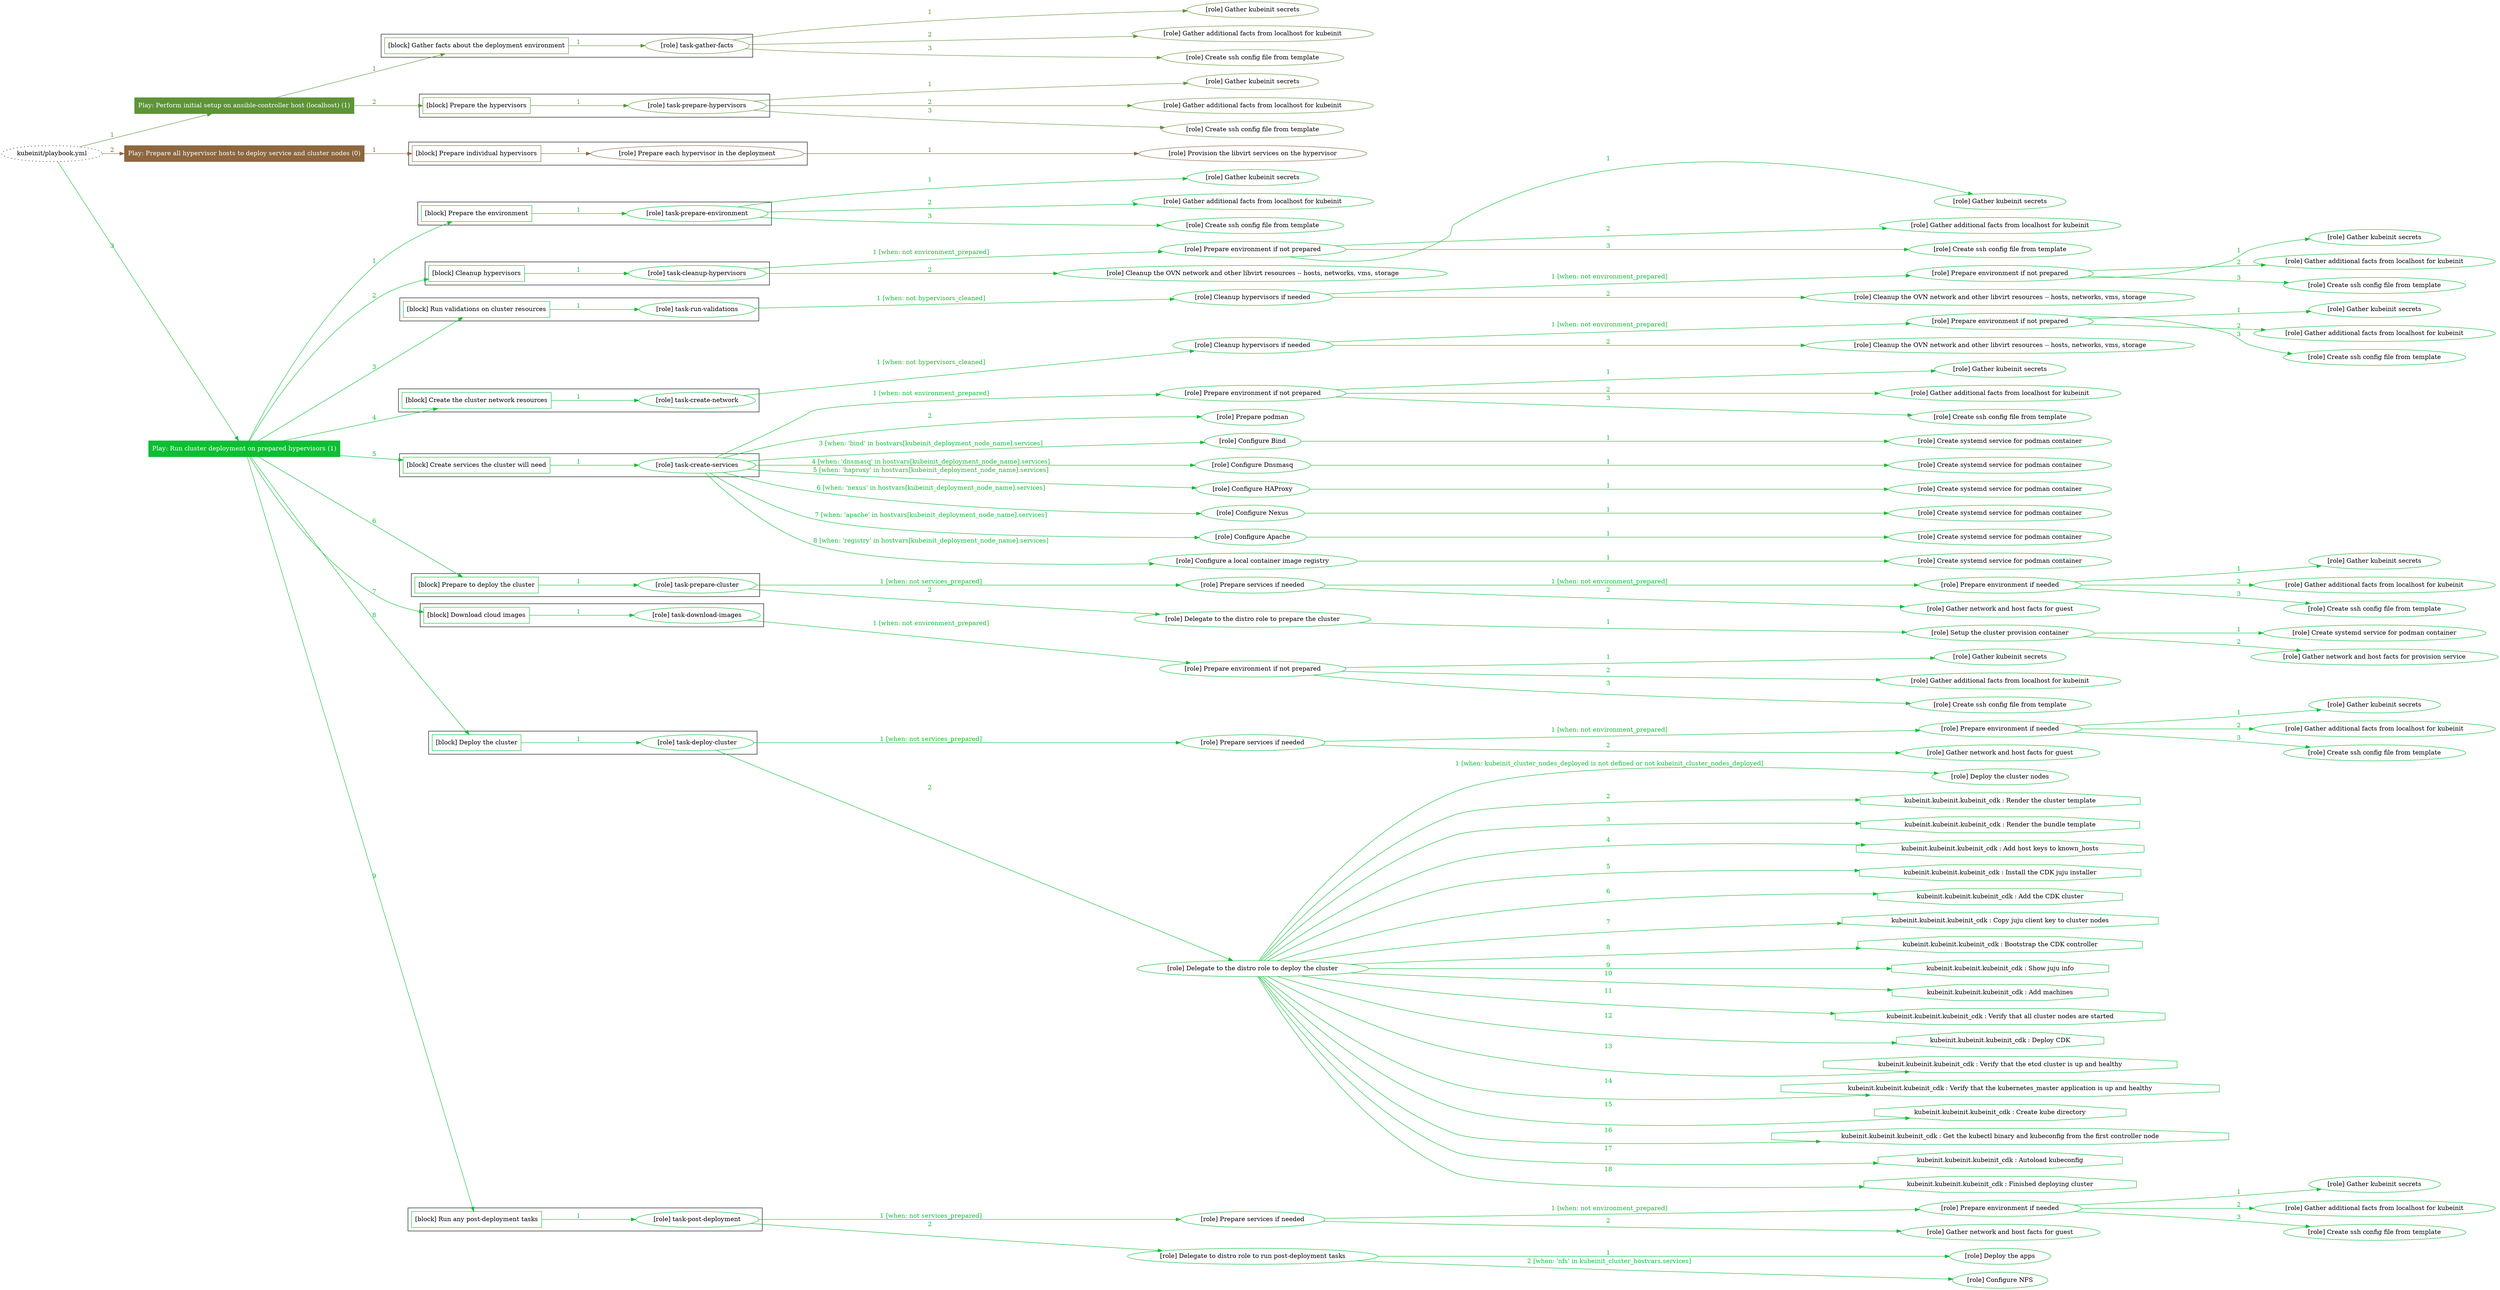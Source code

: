 digraph {
	graph [concentrate=true ordering=in rankdir=LR ratio=fill]
	edge [esep=5 sep=10]
	"kubeinit/playbook.yml" [URL="/home/runner/work/kubeinit/kubeinit/kubeinit/playbook.yml" id=playbook_a733aa96 style=dotted]
	play_2bc81e6b [label="Play: Perform initial setup on ansible-controller host (localhost) (1)" URL="/home/runner/work/kubeinit/kubeinit/kubeinit/playbook.yml" color="#5d9438" fontcolor="#ffffff" id=play_2bc81e6b shape=box style=filled tooltip=localhost]
	"kubeinit/playbook.yml" -> play_2bc81e6b [label="1 " color="#5d9438" fontcolor="#5d9438" id=edge_136cde1c labeltooltip="1 " tooltip="1 "]
	subgraph "Gather kubeinit secrets" {
		role_7dadc27c [label="[role] Gather kubeinit secrets" URL="/home/runner/.ansible/collections/ansible_collections/kubeinit/kubeinit/roles/kubeinit_prepare/tasks/gather_kubeinit_facts.yml" color="#5d9438" id=role_7dadc27c tooltip="Gather kubeinit secrets"]
	}
	subgraph "Gather additional facts from localhost for kubeinit" {
		role_8dff23b7 [label="[role] Gather additional facts from localhost for kubeinit" URL="/home/runner/.ansible/collections/ansible_collections/kubeinit/kubeinit/roles/kubeinit_prepare/tasks/gather_kubeinit_facts.yml" color="#5d9438" id=role_8dff23b7 tooltip="Gather additional facts from localhost for kubeinit"]
	}
	subgraph "Create ssh config file from template" {
		role_6013c8ea [label="[role] Create ssh config file from template" URL="/home/runner/.ansible/collections/ansible_collections/kubeinit/kubeinit/roles/kubeinit_prepare/tasks/gather_kubeinit_facts.yml" color="#5d9438" id=role_6013c8ea tooltip="Create ssh config file from template"]
	}
	subgraph "task-gather-facts" {
		role_7066950e [label="[role] task-gather-facts" URL="/home/runner/work/kubeinit/kubeinit/kubeinit/playbook.yml" color="#5d9438" id=role_7066950e tooltip="task-gather-facts"]
		role_7066950e -> role_7dadc27c [label="1 " color="#5d9438" fontcolor="#5d9438" id=edge_06c15665 labeltooltip="1 " tooltip="1 "]
		role_7066950e -> role_8dff23b7 [label="2 " color="#5d9438" fontcolor="#5d9438" id=edge_d9758519 labeltooltip="2 " tooltip="2 "]
		role_7066950e -> role_6013c8ea [label="3 " color="#5d9438" fontcolor="#5d9438" id=edge_f032ecd0 labeltooltip="3 " tooltip="3 "]
	}
	subgraph "Gather kubeinit secrets" {
		role_7e0dc2bf [label="[role] Gather kubeinit secrets" URL="/home/runner/.ansible/collections/ansible_collections/kubeinit/kubeinit/roles/kubeinit_prepare/tasks/gather_kubeinit_facts.yml" color="#5d9438" id=role_7e0dc2bf tooltip="Gather kubeinit secrets"]
	}
	subgraph "Gather additional facts from localhost for kubeinit" {
		role_3e3c9e4e [label="[role] Gather additional facts from localhost for kubeinit" URL="/home/runner/.ansible/collections/ansible_collections/kubeinit/kubeinit/roles/kubeinit_prepare/tasks/gather_kubeinit_facts.yml" color="#5d9438" id=role_3e3c9e4e tooltip="Gather additional facts from localhost for kubeinit"]
	}
	subgraph "Create ssh config file from template" {
		role_9496a465 [label="[role] Create ssh config file from template" URL="/home/runner/.ansible/collections/ansible_collections/kubeinit/kubeinit/roles/kubeinit_prepare/tasks/gather_kubeinit_facts.yml" color="#5d9438" id=role_9496a465 tooltip="Create ssh config file from template"]
	}
	subgraph "task-prepare-hypervisors" {
		role_058d7273 [label="[role] task-prepare-hypervisors" URL="/home/runner/work/kubeinit/kubeinit/kubeinit/playbook.yml" color="#5d9438" id=role_058d7273 tooltip="task-prepare-hypervisors"]
		role_058d7273 -> role_7e0dc2bf [label="1 " color="#5d9438" fontcolor="#5d9438" id=edge_98de31ce labeltooltip="1 " tooltip="1 "]
		role_058d7273 -> role_3e3c9e4e [label="2 " color="#5d9438" fontcolor="#5d9438" id=edge_ad441474 labeltooltip="2 " tooltip="2 "]
		role_058d7273 -> role_9496a465 [label="3 " color="#5d9438" fontcolor="#5d9438" id=edge_c50243f7 labeltooltip="3 " tooltip="3 "]
	}
	subgraph "Play: Perform initial setup on ansible-controller host (localhost) (1)" {
		play_2bc81e6b -> block_0c55b228 [label=1 color="#5d9438" fontcolor="#5d9438" id=edge_468b3d52 labeltooltip=1 tooltip=1]
		subgraph cluster_block_0c55b228 {
			block_0c55b228 [label="[block] Gather facts about the deployment environment" URL="/home/runner/work/kubeinit/kubeinit/kubeinit/playbook.yml" color="#5d9438" id=block_0c55b228 labeltooltip="Gather facts about the deployment environment" shape=box tooltip="Gather facts about the deployment environment"]
			block_0c55b228 -> role_7066950e [label="1 " color="#5d9438" fontcolor="#5d9438" id=edge_07be2cdf labeltooltip="1 " tooltip="1 "]
		}
		play_2bc81e6b -> block_2c088561 [label=2 color="#5d9438" fontcolor="#5d9438" id=edge_7d95fa1a labeltooltip=2 tooltip=2]
		subgraph cluster_block_2c088561 {
			block_2c088561 [label="[block] Prepare the hypervisors" URL="/home/runner/work/kubeinit/kubeinit/kubeinit/playbook.yml" color="#5d9438" id=block_2c088561 labeltooltip="Prepare the hypervisors" shape=box tooltip="Prepare the hypervisors"]
			block_2c088561 -> role_058d7273 [label="1 " color="#5d9438" fontcolor="#5d9438" id=edge_53d0e7a5 labeltooltip="1 " tooltip="1 "]
		}
	}
	play_f550abac [label="Play: Prepare all hypervisor hosts to deploy service and cluster nodes (0)" URL="/home/runner/work/kubeinit/kubeinit/kubeinit/playbook.yml" color="#8d673f" fontcolor="#ffffff" id=play_f550abac shape=box style=filled tooltip="Play: Prepare all hypervisor hosts to deploy service and cluster nodes (0)"]
	"kubeinit/playbook.yml" -> play_f550abac [label="2 " color="#8d673f" fontcolor="#8d673f" id=edge_81cf36cf labeltooltip="2 " tooltip="2 "]
	subgraph "Provision the libvirt services on the hypervisor" {
		role_a65fd5a9 [label="[role] Provision the libvirt services on the hypervisor" URL="/home/runner/.ansible/collections/ansible_collections/kubeinit/kubeinit/roles/kubeinit_prepare/tasks/prepare_hypervisor.yml" color="#8d673f" id=role_a65fd5a9 tooltip="Provision the libvirt services on the hypervisor"]
	}
	subgraph "Prepare each hypervisor in the deployment" {
		role_e1aaa474 [label="[role] Prepare each hypervisor in the deployment" URL="/home/runner/work/kubeinit/kubeinit/kubeinit/playbook.yml" color="#8d673f" id=role_e1aaa474 tooltip="Prepare each hypervisor in the deployment"]
		role_e1aaa474 -> role_a65fd5a9 [label="1 " color="#8d673f" fontcolor="#8d673f" id=edge_39213aae labeltooltip="1 " tooltip="1 "]
	}
	subgraph "Play: Prepare all hypervisor hosts to deploy service and cluster nodes (0)" {
		play_f550abac -> block_1103bbf1 [label=1 color="#8d673f" fontcolor="#8d673f" id=edge_286ed917 labeltooltip=1 tooltip=1]
		subgraph cluster_block_1103bbf1 {
			block_1103bbf1 [label="[block] Prepare individual hypervisors" URL="/home/runner/work/kubeinit/kubeinit/kubeinit/playbook.yml" color="#8d673f" id=block_1103bbf1 labeltooltip="Prepare individual hypervisors" shape=box tooltip="Prepare individual hypervisors"]
			block_1103bbf1 -> role_e1aaa474 [label="1 " color="#8d673f" fontcolor="#8d673f" id=edge_28904799 labeltooltip="1 " tooltip="1 "]
		}
	}
	play_cf6f747b [label="Play: Run cluster deployment on prepared hypervisors (1)" URL="/home/runner/work/kubeinit/kubeinit/kubeinit/playbook.yml" color="#0ebe34" fontcolor="#ffffff" id=play_cf6f747b shape=box style=filled tooltip=localhost]
	"kubeinit/playbook.yml" -> play_cf6f747b [label="3 " color="#0ebe34" fontcolor="#0ebe34" id=edge_1e127122 labeltooltip="3 " tooltip="3 "]
	subgraph "Gather kubeinit secrets" {
		role_784f3188 [label="[role] Gather kubeinit secrets" URL="/home/runner/.ansible/collections/ansible_collections/kubeinit/kubeinit/roles/kubeinit_prepare/tasks/gather_kubeinit_facts.yml" color="#0ebe34" id=role_784f3188 tooltip="Gather kubeinit secrets"]
	}
	subgraph "Gather additional facts from localhost for kubeinit" {
		role_5593160b [label="[role] Gather additional facts from localhost for kubeinit" URL="/home/runner/.ansible/collections/ansible_collections/kubeinit/kubeinit/roles/kubeinit_prepare/tasks/gather_kubeinit_facts.yml" color="#0ebe34" id=role_5593160b tooltip="Gather additional facts from localhost for kubeinit"]
	}
	subgraph "Create ssh config file from template" {
		role_d8f73e5a [label="[role] Create ssh config file from template" URL="/home/runner/.ansible/collections/ansible_collections/kubeinit/kubeinit/roles/kubeinit_prepare/tasks/gather_kubeinit_facts.yml" color="#0ebe34" id=role_d8f73e5a tooltip="Create ssh config file from template"]
	}
	subgraph "task-prepare-environment" {
		role_deeb82d9 [label="[role] task-prepare-environment" URL="/home/runner/work/kubeinit/kubeinit/kubeinit/playbook.yml" color="#0ebe34" id=role_deeb82d9 tooltip="task-prepare-environment"]
		role_deeb82d9 -> role_784f3188 [label="1 " color="#0ebe34" fontcolor="#0ebe34" id=edge_ec0a62a6 labeltooltip="1 " tooltip="1 "]
		role_deeb82d9 -> role_5593160b [label="2 " color="#0ebe34" fontcolor="#0ebe34" id=edge_a02c03a7 labeltooltip="2 " tooltip="2 "]
		role_deeb82d9 -> role_d8f73e5a [label="3 " color="#0ebe34" fontcolor="#0ebe34" id=edge_f2b5cf14 labeltooltip="3 " tooltip="3 "]
	}
	subgraph "Gather kubeinit secrets" {
		role_f0dccdf6 [label="[role] Gather kubeinit secrets" URL="/home/runner/.ansible/collections/ansible_collections/kubeinit/kubeinit/roles/kubeinit_prepare/tasks/gather_kubeinit_facts.yml" color="#0ebe34" id=role_f0dccdf6 tooltip="Gather kubeinit secrets"]
	}
	subgraph "Gather additional facts from localhost for kubeinit" {
		role_08f2c572 [label="[role] Gather additional facts from localhost for kubeinit" URL="/home/runner/.ansible/collections/ansible_collections/kubeinit/kubeinit/roles/kubeinit_prepare/tasks/gather_kubeinit_facts.yml" color="#0ebe34" id=role_08f2c572 tooltip="Gather additional facts from localhost for kubeinit"]
	}
	subgraph "Create ssh config file from template" {
		role_1a066818 [label="[role] Create ssh config file from template" URL="/home/runner/.ansible/collections/ansible_collections/kubeinit/kubeinit/roles/kubeinit_prepare/tasks/gather_kubeinit_facts.yml" color="#0ebe34" id=role_1a066818 tooltip="Create ssh config file from template"]
	}
	subgraph "Prepare environment if not prepared" {
		role_d7396250 [label="[role] Prepare environment if not prepared" URL="/home/runner/.ansible/collections/ansible_collections/kubeinit/kubeinit/roles/kubeinit_prepare/tasks/cleanup_hypervisors.yml" color="#0ebe34" id=role_d7396250 tooltip="Prepare environment if not prepared"]
		role_d7396250 -> role_f0dccdf6 [label="1 " color="#0ebe34" fontcolor="#0ebe34" id=edge_11e47083 labeltooltip="1 " tooltip="1 "]
		role_d7396250 -> role_08f2c572 [label="2 " color="#0ebe34" fontcolor="#0ebe34" id=edge_0c78a592 labeltooltip="2 " tooltip="2 "]
		role_d7396250 -> role_1a066818 [label="3 " color="#0ebe34" fontcolor="#0ebe34" id=edge_a4852987 labeltooltip="3 " tooltip="3 "]
	}
	subgraph "Cleanup the OVN network and other libvirt resources -- hosts, networks, vms, storage" {
		role_427108e3 [label="[role] Cleanup the OVN network and other libvirt resources -- hosts, networks, vms, storage" URL="/home/runner/.ansible/collections/ansible_collections/kubeinit/kubeinit/roles/kubeinit_prepare/tasks/cleanup_hypervisors.yml" color="#0ebe34" id=role_427108e3 tooltip="Cleanup the OVN network and other libvirt resources -- hosts, networks, vms, storage"]
	}
	subgraph "task-cleanup-hypervisors" {
		role_cfff44a7 [label="[role] task-cleanup-hypervisors" URL="/home/runner/work/kubeinit/kubeinit/kubeinit/playbook.yml" color="#0ebe34" id=role_cfff44a7 tooltip="task-cleanup-hypervisors"]
		role_cfff44a7 -> role_d7396250 [label="1 [when: not environment_prepared]" color="#0ebe34" fontcolor="#0ebe34" id=edge_0967c387 labeltooltip="1 [when: not environment_prepared]" tooltip="1 [when: not environment_prepared]"]
		role_cfff44a7 -> role_427108e3 [label="2 " color="#0ebe34" fontcolor="#0ebe34" id=edge_c0b0a920 labeltooltip="2 " tooltip="2 "]
	}
	subgraph "Gather kubeinit secrets" {
		role_6a0d7ba7 [label="[role] Gather kubeinit secrets" URL="/home/runner/.ansible/collections/ansible_collections/kubeinit/kubeinit/roles/kubeinit_prepare/tasks/gather_kubeinit_facts.yml" color="#0ebe34" id=role_6a0d7ba7 tooltip="Gather kubeinit secrets"]
	}
	subgraph "Gather additional facts from localhost for kubeinit" {
		role_e574a2c3 [label="[role] Gather additional facts from localhost for kubeinit" URL="/home/runner/.ansible/collections/ansible_collections/kubeinit/kubeinit/roles/kubeinit_prepare/tasks/gather_kubeinit_facts.yml" color="#0ebe34" id=role_e574a2c3 tooltip="Gather additional facts from localhost for kubeinit"]
	}
	subgraph "Create ssh config file from template" {
		role_0044fdd2 [label="[role] Create ssh config file from template" URL="/home/runner/.ansible/collections/ansible_collections/kubeinit/kubeinit/roles/kubeinit_prepare/tasks/gather_kubeinit_facts.yml" color="#0ebe34" id=role_0044fdd2 tooltip="Create ssh config file from template"]
	}
	subgraph "Prepare environment if not prepared" {
		role_b3ce80f5 [label="[role] Prepare environment if not prepared" URL="/home/runner/.ansible/collections/ansible_collections/kubeinit/kubeinit/roles/kubeinit_prepare/tasks/cleanup_hypervisors.yml" color="#0ebe34" id=role_b3ce80f5 tooltip="Prepare environment if not prepared"]
		role_b3ce80f5 -> role_6a0d7ba7 [label="1 " color="#0ebe34" fontcolor="#0ebe34" id=edge_c87e0c65 labeltooltip="1 " tooltip="1 "]
		role_b3ce80f5 -> role_e574a2c3 [label="2 " color="#0ebe34" fontcolor="#0ebe34" id=edge_c86f6580 labeltooltip="2 " tooltip="2 "]
		role_b3ce80f5 -> role_0044fdd2 [label="3 " color="#0ebe34" fontcolor="#0ebe34" id=edge_089ccc12 labeltooltip="3 " tooltip="3 "]
	}
	subgraph "Cleanup the OVN network and other libvirt resources -- hosts, networks, vms, storage" {
		role_d9763e0f [label="[role] Cleanup the OVN network and other libvirt resources -- hosts, networks, vms, storage" URL="/home/runner/.ansible/collections/ansible_collections/kubeinit/kubeinit/roles/kubeinit_prepare/tasks/cleanup_hypervisors.yml" color="#0ebe34" id=role_d9763e0f tooltip="Cleanup the OVN network and other libvirt resources -- hosts, networks, vms, storage"]
	}
	subgraph "Cleanup hypervisors if needed" {
		role_233bd3b9 [label="[role] Cleanup hypervisors if needed" URL="/home/runner/.ansible/collections/ansible_collections/kubeinit/kubeinit/roles/kubeinit_validations/tasks/main.yml" color="#0ebe34" id=role_233bd3b9 tooltip="Cleanup hypervisors if needed"]
		role_233bd3b9 -> role_b3ce80f5 [label="1 [when: not environment_prepared]" color="#0ebe34" fontcolor="#0ebe34" id=edge_b5f8fd84 labeltooltip="1 [when: not environment_prepared]" tooltip="1 [when: not environment_prepared]"]
		role_233bd3b9 -> role_d9763e0f [label="2 " color="#0ebe34" fontcolor="#0ebe34" id=edge_a47aee94 labeltooltip="2 " tooltip="2 "]
	}
	subgraph "task-run-validations" {
		role_02ee4ddf [label="[role] task-run-validations" URL="/home/runner/work/kubeinit/kubeinit/kubeinit/playbook.yml" color="#0ebe34" id=role_02ee4ddf tooltip="task-run-validations"]
		role_02ee4ddf -> role_233bd3b9 [label="1 [when: not hypervisors_cleaned]" color="#0ebe34" fontcolor="#0ebe34" id=edge_2ba4a26f labeltooltip="1 [when: not hypervisors_cleaned]" tooltip="1 [when: not hypervisors_cleaned]"]
	}
	subgraph "Gather kubeinit secrets" {
		role_24800751 [label="[role] Gather kubeinit secrets" URL="/home/runner/.ansible/collections/ansible_collections/kubeinit/kubeinit/roles/kubeinit_prepare/tasks/gather_kubeinit_facts.yml" color="#0ebe34" id=role_24800751 tooltip="Gather kubeinit secrets"]
	}
	subgraph "Gather additional facts from localhost for kubeinit" {
		role_a639b831 [label="[role] Gather additional facts from localhost for kubeinit" URL="/home/runner/.ansible/collections/ansible_collections/kubeinit/kubeinit/roles/kubeinit_prepare/tasks/gather_kubeinit_facts.yml" color="#0ebe34" id=role_a639b831 tooltip="Gather additional facts from localhost for kubeinit"]
	}
	subgraph "Create ssh config file from template" {
		role_85e6e536 [label="[role] Create ssh config file from template" URL="/home/runner/.ansible/collections/ansible_collections/kubeinit/kubeinit/roles/kubeinit_prepare/tasks/gather_kubeinit_facts.yml" color="#0ebe34" id=role_85e6e536 tooltip="Create ssh config file from template"]
	}
	subgraph "Prepare environment if not prepared" {
		role_1f00cfb4 [label="[role] Prepare environment if not prepared" URL="/home/runner/.ansible/collections/ansible_collections/kubeinit/kubeinit/roles/kubeinit_prepare/tasks/cleanup_hypervisors.yml" color="#0ebe34" id=role_1f00cfb4 tooltip="Prepare environment if not prepared"]
		role_1f00cfb4 -> role_24800751 [label="1 " color="#0ebe34" fontcolor="#0ebe34" id=edge_820b5595 labeltooltip="1 " tooltip="1 "]
		role_1f00cfb4 -> role_a639b831 [label="2 " color="#0ebe34" fontcolor="#0ebe34" id=edge_1a3c9546 labeltooltip="2 " tooltip="2 "]
		role_1f00cfb4 -> role_85e6e536 [label="3 " color="#0ebe34" fontcolor="#0ebe34" id=edge_219e22ab labeltooltip="3 " tooltip="3 "]
	}
	subgraph "Cleanup the OVN network and other libvirt resources -- hosts, networks, vms, storage" {
		role_35eb16ae [label="[role] Cleanup the OVN network and other libvirt resources -- hosts, networks, vms, storage" URL="/home/runner/.ansible/collections/ansible_collections/kubeinit/kubeinit/roles/kubeinit_prepare/tasks/cleanup_hypervisors.yml" color="#0ebe34" id=role_35eb16ae tooltip="Cleanup the OVN network and other libvirt resources -- hosts, networks, vms, storage"]
	}
	subgraph "Cleanup hypervisors if needed" {
		role_0391db1d [label="[role] Cleanup hypervisors if needed" URL="/home/runner/.ansible/collections/ansible_collections/kubeinit/kubeinit/roles/kubeinit_libvirt/tasks/create_network.yml" color="#0ebe34" id=role_0391db1d tooltip="Cleanup hypervisors if needed"]
		role_0391db1d -> role_1f00cfb4 [label="1 [when: not environment_prepared]" color="#0ebe34" fontcolor="#0ebe34" id=edge_054f9c73 labeltooltip="1 [when: not environment_prepared]" tooltip="1 [when: not environment_prepared]"]
		role_0391db1d -> role_35eb16ae [label="2 " color="#0ebe34" fontcolor="#0ebe34" id=edge_6ee7d34a labeltooltip="2 " tooltip="2 "]
	}
	subgraph "task-create-network" {
		role_c17580a3 [label="[role] task-create-network" URL="/home/runner/work/kubeinit/kubeinit/kubeinit/playbook.yml" color="#0ebe34" id=role_c17580a3 tooltip="task-create-network"]
		role_c17580a3 -> role_0391db1d [label="1 [when: not hypervisors_cleaned]" color="#0ebe34" fontcolor="#0ebe34" id=edge_6566a522 labeltooltip="1 [when: not hypervisors_cleaned]" tooltip="1 [when: not hypervisors_cleaned]"]
	}
	subgraph "Gather kubeinit secrets" {
		role_91efa567 [label="[role] Gather kubeinit secrets" URL="/home/runner/.ansible/collections/ansible_collections/kubeinit/kubeinit/roles/kubeinit_prepare/tasks/gather_kubeinit_facts.yml" color="#0ebe34" id=role_91efa567 tooltip="Gather kubeinit secrets"]
	}
	subgraph "Gather additional facts from localhost for kubeinit" {
		role_2002f33c [label="[role] Gather additional facts from localhost for kubeinit" URL="/home/runner/.ansible/collections/ansible_collections/kubeinit/kubeinit/roles/kubeinit_prepare/tasks/gather_kubeinit_facts.yml" color="#0ebe34" id=role_2002f33c tooltip="Gather additional facts from localhost for kubeinit"]
	}
	subgraph "Create ssh config file from template" {
		role_9f6da8ca [label="[role] Create ssh config file from template" URL="/home/runner/.ansible/collections/ansible_collections/kubeinit/kubeinit/roles/kubeinit_prepare/tasks/gather_kubeinit_facts.yml" color="#0ebe34" id=role_9f6da8ca tooltip="Create ssh config file from template"]
	}
	subgraph "Prepare environment if not prepared" {
		role_968cd0c1 [label="[role] Prepare environment if not prepared" URL="/home/runner/.ansible/collections/ansible_collections/kubeinit/kubeinit/roles/kubeinit_services/tasks/main.yml" color="#0ebe34" id=role_968cd0c1 tooltip="Prepare environment if not prepared"]
		role_968cd0c1 -> role_91efa567 [label="1 " color="#0ebe34" fontcolor="#0ebe34" id=edge_0267c668 labeltooltip="1 " tooltip="1 "]
		role_968cd0c1 -> role_2002f33c [label="2 " color="#0ebe34" fontcolor="#0ebe34" id=edge_c144836a labeltooltip="2 " tooltip="2 "]
		role_968cd0c1 -> role_9f6da8ca [label="3 " color="#0ebe34" fontcolor="#0ebe34" id=edge_c74147b0 labeltooltip="3 " tooltip="3 "]
	}
	subgraph "Prepare podman" {
		role_0c04044d [label="[role] Prepare podman" URL="/home/runner/.ansible/collections/ansible_collections/kubeinit/kubeinit/roles/kubeinit_services/tasks/00_create_service_pod.yml" color="#0ebe34" id=role_0c04044d tooltip="Prepare podman"]
	}
	subgraph "Create systemd service for podman container" {
		role_bba9f263 [label="[role] Create systemd service for podman container" URL="/home/runner/.ansible/collections/ansible_collections/kubeinit/kubeinit/roles/kubeinit_bind/tasks/main.yml" color="#0ebe34" id=role_bba9f263 tooltip="Create systemd service for podman container"]
	}
	subgraph "Configure Bind" {
		role_c18e0ae6 [label="[role] Configure Bind" URL="/home/runner/.ansible/collections/ansible_collections/kubeinit/kubeinit/roles/kubeinit_services/tasks/start_services_containers.yml" color="#0ebe34" id=role_c18e0ae6 tooltip="Configure Bind"]
		role_c18e0ae6 -> role_bba9f263 [label="1 " color="#0ebe34" fontcolor="#0ebe34" id=edge_d024a09c labeltooltip="1 " tooltip="1 "]
	}
	subgraph "Create systemd service for podman container" {
		role_82233669 [label="[role] Create systemd service for podman container" URL="/home/runner/.ansible/collections/ansible_collections/kubeinit/kubeinit/roles/kubeinit_dnsmasq/tasks/main.yml" color="#0ebe34" id=role_82233669 tooltip="Create systemd service for podman container"]
	}
	subgraph "Configure Dnsmasq" {
		role_c815198b [label="[role] Configure Dnsmasq" URL="/home/runner/.ansible/collections/ansible_collections/kubeinit/kubeinit/roles/kubeinit_services/tasks/start_services_containers.yml" color="#0ebe34" id=role_c815198b tooltip="Configure Dnsmasq"]
		role_c815198b -> role_82233669 [label="1 " color="#0ebe34" fontcolor="#0ebe34" id=edge_65b68b22 labeltooltip="1 " tooltip="1 "]
	}
	subgraph "Create systemd service for podman container" {
		role_3aba2e9a [label="[role] Create systemd service for podman container" URL="/home/runner/.ansible/collections/ansible_collections/kubeinit/kubeinit/roles/kubeinit_haproxy/tasks/main.yml" color="#0ebe34" id=role_3aba2e9a tooltip="Create systemd service for podman container"]
	}
	subgraph "Configure HAProxy" {
		role_5e7a5dde [label="[role] Configure HAProxy" URL="/home/runner/.ansible/collections/ansible_collections/kubeinit/kubeinit/roles/kubeinit_services/tasks/start_services_containers.yml" color="#0ebe34" id=role_5e7a5dde tooltip="Configure HAProxy"]
		role_5e7a5dde -> role_3aba2e9a [label="1 " color="#0ebe34" fontcolor="#0ebe34" id=edge_18c244c4 labeltooltip="1 " tooltip="1 "]
	}
	subgraph "Create systemd service for podman container" {
		role_f25fccef [label="[role] Create systemd service for podman container" URL="/home/runner/.ansible/collections/ansible_collections/kubeinit/kubeinit/roles/kubeinit_nexus/tasks/main.yml" color="#0ebe34" id=role_f25fccef tooltip="Create systemd service for podman container"]
	}
	subgraph "Configure Nexus" {
		role_938fc30c [label="[role] Configure Nexus" URL="/home/runner/.ansible/collections/ansible_collections/kubeinit/kubeinit/roles/kubeinit_services/tasks/start_services_containers.yml" color="#0ebe34" id=role_938fc30c tooltip="Configure Nexus"]
		role_938fc30c -> role_f25fccef [label="1 " color="#0ebe34" fontcolor="#0ebe34" id=edge_390acab2 labeltooltip="1 " tooltip="1 "]
	}
	subgraph "Create systemd service for podman container" {
		role_5bcb002b [label="[role] Create systemd service for podman container" URL="/home/runner/.ansible/collections/ansible_collections/kubeinit/kubeinit/roles/kubeinit_apache/tasks/main.yml" color="#0ebe34" id=role_5bcb002b tooltip="Create systemd service for podman container"]
	}
	subgraph "Configure Apache" {
		role_87fe57c9 [label="[role] Configure Apache" URL="/home/runner/.ansible/collections/ansible_collections/kubeinit/kubeinit/roles/kubeinit_services/tasks/start_services_containers.yml" color="#0ebe34" id=role_87fe57c9 tooltip="Configure Apache"]
		role_87fe57c9 -> role_5bcb002b [label="1 " color="#0ebe34" fontcolor="#0ebe34" id=edge_acef4be3 labeltooltip="1 " tooltip="1 "]
	}
	subgraph "Create systemd service for podman container" {
		role_1c64ed38 [label="[role] Create systemd service for podman container" URL="/home/runner/.ansible/collections/ansible_collections/kubeinit/kubeinit/roles/kubeinit_registry/tasks/main.yml" color="#0ebe34" id=role_1c64ed38 tooltip="Create systemd service for podman container"]
	}
	subgraph "Configure a local container image registry" {
		role_7dab2cc0 [label="[role] Configure a local container image registry" URL="/home/runner/.ansible/collections/ansible_collections/kubeinit/kubeinit/roles/kubeinit_services/tasks/start_services_containers.yml" color="#0ebe34" id=role_7dab2cc0 tooltip="Configure a local container image registry"]
		role_7dab2cc0 -> role_1c64ed38 [label="1 " color="#0ebe34" fontcolor="#0ebe34" id=edge_16c02f92 labeltooltip="1 " tooltip="1 "]
	}
	subgraph "task-create-services" {
		role_c60f7089 [label="[role] task-create-services" URL="/home/runner/work/kubeinit/kubeinit/kubeinit/playbook.yml" color="#0ebe34" id=role_c60f7089 tooltip="task-create-services"]
		role_c60f7089 -> role_968cd0c1 [label="1 [when: not environment_prepared]" color="#0ebe34" fontcolor="#0ebe34" id=edge_b718661f labeltooltip="1 [when: not environment_prepared]" tooltip="1 [when: not environment_prepared]"]
		role_c60f7089 -> role_0c04044d [label="2 " color="#0ebe34" fontcolor="#0ebe34" id=edge_eb8e4f83 labeltooltip="2 " tooltip="2 "]
		role_c60f7089 -> role_c18e0ae6 [label="3 [when: 'bind' in hostvars[kubeinit_deployment_node_name].services]" color="#0ebe34" fontcolor="#0ebe34" id=edge_4d491d2d labeltooltip="3 [when: 'bind' in hostvars[kubeinit_deployment_node_name].services]" tooltip="3 [when: 'bind' in hostvars[kubeinit_deployment_node_name].services]"]
		role_c60f7089 -> role_c815198b [label="4 [when: 'dnsmasq' in hostvars[kubeinit_deployment_node_name].services]" color="#0ebe34" fontcolor="#0ebe34" id=edge_badf37a6 labeltooltip="4 [when: 'dnsmasq' in hostvars[kubeinit_deployment_node_name].services]" tooltip="4 [when: 'dnsmasq' in hostvars[kubeinit_deployment_node_name].services]"]
		role_c60f7089 -> role_5e7a5dde [label="5 [when: 'haproxy' in hostvars[kubeinit_deployment_node_name].services]" color="#0ebe34" fontcolor="#0ebe34" id=edge_eab00b3a labeltooltip="5 [when: 'haproxy' in hostvars[kubeinit_deployment_node_name].services]" tooltip="5 [when: 'haproxy' in hostvars[kubeinit_deployment_node_name].services]"]
		role_c60f7089 -> role_938fc30c [label="6 [when: 'nexus' in hostvars[kubeinit_deployment_node_name].services]" color="#0ebe34" fontcolor="#0ebe34" id=edge_403429f8 labeltooltip="6 [when: 'nexus' in hostvars[kubeinit_deployment_node_name].services]" tooltip="6 [when: 'nexus' in hostvars[kubeinit_deployment_node_name].services]"]
		role_c60f7089 -> role_87fe57c9 [label="7 [when: 'apache' in hostvars[kubeinit_deployment_node_name].services]" color="#0ebe34" fontcolor="#0ebe34" id=edge_036964f9 labeltooltip="7 [when: 'apache' in hostvars[kubeinit_deployment_node_name].services]" tooltip="7 [when: 'apache' in hostvars[kubeinit_deployment_node_name].services]"]
		role_c60f7089 -> role_7dab2cc0 [label="8 [when: 'registry' in hostvars[kubeinit_deployment_node_name].services]" color="#0ebe34" fontcolor="#0ebe34" id=edge_d5eaf187 labeltooltip="8 [when: 'registry' in hostvars[kubeinit_deployment_node_name].services]" tooltip="8 [when: 'registry' in hostvars[kubeinit_deployment_node_name].services]"]
	}
	subgraph "Gather kubeinit secrets" {
		role_cda0e493 [label="[role] Gather kubeinit secrets" URL="/home/runner/.ansible/collections/ansible_collections/kubeinit/kubeinit/roles/kubeinit_prepare/tasks/gather_kubeinit_facts.yml" color="#0ebe34" id=role_cda0e493 tooltip="Gather kubeinit secrets"]
	}
	subgraph "Gather additional facts from localhost for kubeinit" {
		role_f6e8778d [label="[role] Gather additional facts from localhost for kubeinit" URL="/home/runner/.ansible/collections/ansible_collections/kubeinit/kubeinit/roles/kubeinit_prepare/tasks/gather_kubeinit_facts.yml" color="#0ebe34" id=role_f6e8778d tooltip="Gather additional facts from localhost for kubeinit"]
	}
	subgraph "Create ssh config file from template" {
		role_3cd9fc3c [label="[role] Create ssh config file from template" URL="/home/runner/.ansible/collections/ansible_collections/kubeinit/kubeinit/roles/kubeinit_prepare/tasks/gather_kubeinit_facts.yml" color="#0ebe34" id=role_3cd9fc3c tooltip="Create ssh config file from template"]
	}
	subgraph "Prepare environment if needed" {
		role_2701ab51 [label="[role] Prepare environment if needed" URL="/home/runner/.ansible/collections/ansible_collections/kubeinit/kubeinit/roles/kubeinit_services/tasks/prepare_services.yml" color="#0ebe34" id=role_2701ab51 tooltip="Prepare environment if needed"]
		role_2701ab51 -> role_cda0e493 [label="1 " color="#0ebe34" fontcolor="#0ebe34" id=edge_984547c8 labeltooltip="1 " tooltip="1 "]
		role_2701ab51 -> role_f6e8778d [label="2 " color="#0ebe34" fontcolor="#0ebe34" id=edge_e2e48bdb labeltooltip="2 " tooltip="2 "]
		role_2701ab51 -> role_3cd9fc3c [label="3 " color="#0ebe34" fontcolor="#0ebe34" id=edge_85191f76 labeltooltip="3 " tooltip="3 "]
	}
	subgraph "Gather network and host facts for guest" {
		role_ac599f34 [label="[role] Gather network and host facts for guest" URL="/home/runner/.ansible/collections/ansible_collections/kubeinit/kubeinit/roles/kubeinit_services/tasks/prepare_services.yml" color="#0ebe34" id=role_ac599f34 tooltip="Gather network and host facts for guest"]
	}
	subgraph "Prepare services if needed" {
		role_cb289374 [label="[role] Prepare services if needed" URL="/home/runner/.ansible/collections/ansible_collections/kubeinit/kubeinit/roles/kubeinit_prepare/tasks/prepare_cluster.yml" color="#0ebe34" id=role_cb289374 tooltip="Prepare services if needed"]
		role_cb289374 -> role_2701ab51 [label="1 [when: not environment_prepared]" color="#0ebe34" fontcolor="#0ebe34" id=edge_0f9797a7 labeltooltip="1 [when: not environment_prepared]" tooltip="1 [when: not environment_prepared]"]
		role_cb289374 -> role_ac599f34 [label="2 " color="#0ebe34" fontcolor="#0ebe34" id=edge_56971a52 labeltooltip="2 " tooltip="2 "]
	}
	subgraph "Create systemd service for podman container" {
		role_c0633a9d [label="[role] Create systemd service for podman container" URL="/home/runner/.ansible/collections/ansible_collections/kubeinit/kubeinit/roles/kubeinit_services/tasks/create_provision_container.yml" color="#0ebe34" id=role_c0633a9d tooltip="Create systemd service for podman container"]
	}
	subgraph "Gather network and host facts for provision service" {
		role_74354609 [label="[role] Gather network and host facts for provision service" URL="/home/runner/.ansible/collections/ansible_collections/kubeinit/kubeinit/roles/kubeinit_services/tasks/create_provision_container.yml" color="#0ebe34" id=role_74354609 tooltip="Gather network and host facts for provision service"]
	}
	subgraph "Setup the cluster provision container" {
		role_fdc673e6 [label="[role] Setup the cluster provision container" URL="/home/runner/.ansible/collections/ansible_collections/kubeinit/kubeinit/roles/kubeinit_cdk/tasks/prepare_cluster.yml" color="#0ebe34" id=role_fdc673e6 tooltip="Setup the cluster provision container"]
		role_fdc673e6 -> role_c0633a9d [label="1 " color="#0ebe34" fontcolor="#0ebe34" id=edge_3f7aba34 labeltooltip="1 " tooltip="1 "]
		role_fdc673e6 -> role_74354609 [label="2 " color="#0ebe34" fontcolor="#0ebe34" id=edge_2bb03956 labeltooltip="2 " tooltip="2 "]
	}
	subgraph "Delegate to the distro role to prepare the cluster" {
		role_71b7017c [label="[role] Delegate to the distro role to prepare the cluster" URL="/home/runner/.ansible/collections/ansible_collections/kubeinit/kubeinit/roles/kubeinit_prepare/tasks/prepare_cluster.yml" color="#0ebe34" id=role_71b7017c tooltip="Delegate to the distro role to prepare the cluster"]
		role_71b7017c -> role_fdc673e6 [label="1 " color="#0ebe34" fontcolor="#0ebe34" id=edge_bebd5ee2 labeltooltip="1 " tooltip="1 "]
	}
	subgraph "task-prepare-cluster" {
		role_6b4dae45 [label="[role] task-prepare-cluster" URL="/home/runner/work/kubeinit/kubeinit/kubeinit/playbook.yml" color="#0ebe34" id=role_6b4dae45 tooltip="task-prepare-cluster"]
		role_6b4dae45 -> role_cb289374 [label="1 [when: not services_prepared]" color="#0ebe34" fontcolor="#0ebe34" id=edge_1f95ba1e labeltooltip="1 [when: not services_prepared]" tooltip="1 [when: not services_prepared]"]
		role_6b4dae45 -> role_71b7017c [label="2 " color="#0ebe34" fontcolor="#0ebe34" id=edge_cbfd504b labeltooltip="2 " tooltip="2 "]
	}
	subgraph "Gather kubeinit secrets" {
		role_60edf8bc [label="[role] Gather kubeinit secrets" URL="/home/runner/.ansible/collections/ansible_collections/kubeinit/kubeinit/roles/kubeinit_prepare/tasks/gather_kubeinit_facts.yml" color="#0ebe34" id=role_60edf8bc tooltip="Gather kubeinit secrets"]
	}
	subgraph "Gather additional facts from localhost for kubeinit" {
		role_11878f16 [label="[role] Gather additional facts from localhost for kubeinit" URL="/home/runner/.ansible/collections/ansible_collections/kubeinit/kubeinit/roles/kubeinit_prepare/tasks/gather_kubeinit_facts.yml" color="#0ebe34" id=role_11878f16 tooltip="Gather additional facts from localhost for kubeinit"]
	}
	subgraph "Create ssh config file from template" {
		role_3c4fcfdb [label="[role] Create ssh config file from template" URL="/home/runner/.ansible/collections/ansible_collections/kubeinit/kubeinit/roles/kubeinit_prepare/tasks/gather_kubeinit_facts.yml" color="#0ebe34" id=role_3c4fcfdb tooltip="Create ssh config file from template"]
	}
	subgraph "Prepare environment if not prepared" {
		role_e2c6837e [label="[role] Prepare environment if not prepared" URL="/home/runner/.ansible/collections/ansible_collections/kubeinit/kubeinit/roles/kubeinit_libvirt/tasks/download_cloud_images.yml" color="#0ebe34" id=role_e2c6837e tooltip="Prepare environment if not prepared"]
		role_e2c6837e -> role_60edf8bc [label="1 " color="#0ebe34" fontcolor="#0ebe34" id=edge_442f07d1 labeltooltip="1 " tooltip="1 "]
		role_e2c6837e -> role_11878f16 [label="2 " color="#0ebe34" fontcolor="#0ebe34" id=edge_05ddb053 labeltooltip="2 " tooltip="2 "]
		role_e2c6837e -> role_3c4fcfdb [label="3 " color="#0ebe34" fontcolor="#0ebe34" id=edge_cbfe4851 labeltooltip="3 " tooltip="3 "]
	}
	subgraph "task-download-images" {
		role_d0215a37 [label="[role] task-download-images" URL="/home/runner/work/kubeinit/kubeinit/kubeinit/playbook.yml" color="#0ebe34" id=role_d0215a37 tooltip="task-download-images"]
		role_d0215a37 -> role_e2c6837e [label="1 [when: not environment_prepared]" color="#0ebe34" fontcolor="#0ebe34" id=edge_b1eb5d72 labeltooltip="1 [when: not environment_prepared]" tooltip="1 [when: not environment_prepared]"]
	}
	subgraph "Gather kubeinit secrets" {
		role_9a75e8dc [label="[role] Gather kubeinit secrets" URL="/home/runner/.ansible/collections/ansible_collections/kubeinit/kubeinit/roles/kubeinit_prepare/tasks/gather_kubeinit_facts.yml" color="#0ebe34" id=role_9a75e8dc tooltip="Gather kubeinit secrets"]
	}
	subgraph "Gather additional facts from localhost for kubeinit" {
		role_2f90f9b9 [label="[role] Gather additional facts from localhost for kubeinit" URL="/home/runner/.ansible/collections/ansible_collections/kubeinit/kubeinit/roles/kubeinit_prepare/tasks/gather_kubeinit_facts.yml" color="#0ebe34" id=role_2f90f9b9 tooltip="Gather additional facts from localhost for kubeinit"]
	}
	subgraph "Create ssh config file from template" {
		role_01df4955 [label="[role] Create ssh config file from template" URL="/home/runner/.ansible/collections/ansible_collections/kubeinit/kubeinit/roles/kubeinit_prepare/tasks/gather_kubeinit_facts.yml" color="#0ebe34" id=role_01df4955 tooltip="Create ssh config file from template"]
	}
	subgraph "Prepare environment if needed" {
		role_c32c2521 [label="[role] Prepare environment if needed" URL="/home/runner/.ansible/collections/ansible_collections/kubeinit/kubeinit/roles/kubeinit_services/tasks/prepare_services.yml" color="#0ebe34" id=role_c32c2521 tooltip="Prepare environment if needed"]
		role_c32c2521 -> role_9a75e8dc [label="1 " color="#0ebe34" fontcolor="#0ebe34" id=edge_0c5dc867 labeltooltip="1 " tooltip="1 "]
		role_c32c2521 -> role_2f90f9b9 [label="2 " color="#0ebe34" fontcolor="#0ebe34" id=edge_edaefbf4 labeltooltip="2 " tooltip="2 "]
		role_c32c2521 -> role_01df4955 [label="3 " color="#0ebe34" fontcolor="#0ebe34" id=edge_96281bff labeltooltip="3 " tooltip="3 "]
	}
	subgraph "Gather network and host facts for guest" {
		role_dbf8946c [label="[role] Gather network and host facts for guest" URL="/home/runner/.ansible/collections/ansible_collections/kubeinit/kubeinit/roles/kubeinit_services/tasks/prepare_services.yml" color="#0ebe34" id=role_dbf8946c tooltip="Gather network and host facts for guest"]
	}
	subgraph "Prepare services if needed" {
		role_c5033b57 [label="[role] Prepare services if needed" URL="/home/runner/.ansible/collections/ansible_collections/kubeinit/kubeinit/roles/kubeinit_prepare/tasks/deploy_cluster.yml" color="#0ebe34" id=role_c5033b57 tooltip="Prepare services if needed"]
		role_c5033b57 -> role_c32c2521 [label="1 [when: not environment_prepared]" color="#0ebe34" fontcolor="#0ebe34" id=edge_7477cc49 labeltooltip="1 [when: not environment_prepared]" tooltip="1 [when: not environment_prepared]"]
		role_c5033b57 -> role_dbf8946c [label="2 " color="#0ebe34" fontcolor="#0ebe34" id=edge_560da5c1 labeltooltip="2 " tooltip="2 "]
	}
	subgraph "Deploy the cluster nodes" {
		role_7c1f2907 [label="[role] Deploy the cluster nodes" URL="/home/runner/.ansible/collections/ansible_collections/kubeinit/kubeinit/roles/kubeinit_cdk/tasks/main.yml" color="#0ebe34" id=role_7c1f2907 tooltip="Deploy the cluster nodes"]
	}
	subgraph "Delegate to the distro role to deploy the cluster" {
		role_2fa77565 [label="[role] Delegate to the distro role to deploy the cluster" URL="/home/runner/.ansible/collections/ansible_collections/kubeinit/kubeinit/roles/kubeinit_prepare/tasks/deploy_cluster.yml" color="#0ebe34" id=role_2fa77565 tooltip="Delegate to the distro role to deploy the cluster"]
		role_2fa77565 -> role_7c1f2907 [label="1 [when: kubeinit_cluster_nodes_deployed is not defined or not kubeinit_cluster_nodes_deployed]" color="#0ebe34" fontcolor="#0ebe34" id=edge_0da76f59 labeltooltip="1 [when: kubeinit_cluster_nodes_deployed is not defined or not kubeinit_cluster_nodes_deployed]" tooltip="1 [when: kubeinit_cluster_nodes_deployed is not defined or not kubeinit_cluster_nodes_deployed]"]
		task_dde3cef2 [label="kubeinit.kubeinit.kubeinit_cdk : Render the cluster template" URL="/home/runner/.ansible/collections/ansible_collections/kubeinit/kubeinit/roles/kubeinit_cdk/tasks/main.yml" color="#0ebe34" id=task_dde3cef2 shape=octagon tooltip="kubeinit.kubeinit.kubeinit_cdk : Render the cluster template"]
		role_2fa77565 -> task_dde3cef2 [label="2 " color="#0ebe34" fontcolor="#0ebe34" id=edge_695babb6 labeltooltip="2 " tooltip="2 "]
		task_5f6a7cbd [label="kubeinit.kubeinit.kubeinit_cdk : Render the bundle template" URL="/home/runner/.ansible/collections/ansible_collections/kubeinit/kubeinit/roles/kubeinit_cdk/tasks/main.yml" color="#0ebe34" id=task_5f6a7cbd shape=octagon tooltip="kubeinit.kubeinit.kubeinit_cdk : Render the bundle template"]
		role_2fa77565 -> task_5f6a7cbd [label="3 " color="#0ebe34" fontcolor="#0ebe34" id=edge_e9a492ef labeltooltip="3 " tooltip="3 "]
		task_63cd6477 [label="kubeinit.kubeinit.kubeinit_cdk : Add host keys to known_hosts" URL="/home/runner/.ansible/collections/ansible_collections/kubeinit/kubeinit/roles/kubeinit_cdk/tasks/main.yml" color="#0ebe34" id=task_63cd6477 shape=octagon tooltip="kubeinit.kubeinit.kubeinit_cdk : Add host keys to known_hosts"]
		role_2fa77565 -> task_63cd6477 [label="4 " color="#0ebe34" fontcolor="#0ebe34" id=edge_a59cf05a labeltooltip="4 " tooltip="4 "]
		task_fa042ce6 [label="kubeinit.kubeinit.kubeinit_cdk : Install the CDK juju installer" URL="/home/runner/.ansible/collections/ansible_collections/kubeinit/kubeinit/roles/kubeinit_cdk/tasks/main.yml" color="#0ebe34" id=task_fa042ce6 shape=octagon tooltip="kubeinit.kubeinit.kubeinit_cdk : Install the CDK juju installer"]
		role_2fa77565 -> task_fa042ce6 [label="5 " color="#0ebe34" fontcolor="#0ebe34" id=edge_5464062a labeltooltip="5 " tooltip="5 "]
		task_b30de00d [label="kubeinit.kubeinit.kubeinit_cdk : Add the CDK cluster" URL="/home/runner/.ansible/collections/ansible_collections/kubeinit/kubeinit/roles/kubeinit_cdk/tasks/main.yml" color="#0ebe34" id=task_b30de00d shape=octagon tooltip="kubeinit.kubeinit.kubeinit_cdk : Add the CDK cluster"]
		role_2fa77565 -> task_b30de00d [label="6 " color="#0ebe34" fontcolor="#0ebe34" id=edge_e1dd7078 labeltooltip="6 " tooltip="6 "]
		task_37590f8c [label="kubeinit.kubeinit.kubeinit_cdk : Copy juju client key to cluster nodes" URL="/home/runner/.ansible/collections/ansible_collections/kubeinit/kubeinit/roles/kubeinit_cdk/tasks/main.yml" color="#0ebe34" id=task_37590f8c shape=octagon tooltip="kubeinit.kubeinit.kubeinit_cdk : Copy juju client key to cluster nodes"]
		role_2fa77565 -> task_37590f8c [label="7 " color="#0ebe34" fontcolor="#0ebe34" id=edge_5da7794b labeltooltip="7 " tooltip="7 "]
		task_f58deaef [label="kubeinit.kubeinit.kubeinit_cdk : Bootstrap the CDK controller" URL="/home/runner/.ansible/collections/ansible_collections/kubeinit/kubeinit/roles/kubeinit_cdk/tasks/main.yml" color="#0ebe34" id=task_f58deaef shape=octagon tooltip="kubeinit.kubeinit.kubeinit_cdk : Bootstrap the CDK controller"]
		role_2fa77565 -> task_f58deaef [label="8 " color="#0ebe34" fontcolor="#0ebe34" id=edge_29bb6e16 labeltooltip="8 " tooltip="8 "]
		task_85556748 [label="kubeinit.kubeinit.kubeinit_cdk : Show juju info" URL="/home/runner/.ansible/collections/ansible_collections/kubeinit/kubeinit/roles/kubeinit_cdk/tasks/main.yml" color="#0ebe34" id=task_85556748 shape=octagon tooltip="kubeinit.kubeinit.kubeinit_cdk : Show juju info"]
		role_2fa77565 -> task_85556748 [label="9 " color="#0ebe34" fontcolor="#0ebe34" id=edge_fd50cf45 labeltooltip="9 " tooltip="9 "]
		task_0664daed [label="kubeinit.kubeinit.kubeinit_cdk : Add machines" URL="/home/runner/.ansible/collections/ansible_collections/kubeinit/kubeinit/roles/kubeinit_cdk/tasks/main.yml" color="#0ebe34" id=task_0664daed shape=octagon tooltip="kubeinit.kubeinit.kubeinit_cdk : Add machines"]
		role_2fa77565 -> task_0664daed [label="10 " color="#0ebe34" fontcolor="#0ebe34" id=edge_b63b2826 labeltooltip="10 " tooltip="10 "]
		task_bdb93b4e [label="kubeinit.kubeinit.kubeinit_cdk : Verify that all cluster nodes are started" URL="/home/runner/.ansible/collections/ansible_collections/kubeinit/kubeinit/roles/kubeinit_cdk/tasks/main.yml" color="#0ebe34" id=task_bdb93b4e shape=octagon tooltip="kubeinit.kubeinit.kubeinit_cdk : Verify that all cluster nodes are started"]
		role_2fa77565 -> task_bdb93b4e [label="11 " color="#0ebe34" fontcolor="#0ebe34" id=edge_f772154b labeltooltip="11 " tooltip="11 "]
		task_7bb23b27 [label="kubeinit.kubeinit.kubeinit_cdk : Deploy CDK" URL="/home/runner/.ansible/collections/ansible_collections/kubeinit/kubeinit/roles/kubeinit_cdk/tasks/main.yml" color="#0ebe34" id=task_7bb23b27 shape=octagon tooltip="kubeinit.kubeinit.kubeinit_cdk : Deploy CDK"]
		role_2fa77565 -> task_7bb23b27 [label="12 " color="#0ebe34" fontcolor="#0ebe34" id=edge_e4d278d7 labeltooltip="12 " tooltip="12 "]
		task_12e09662 [label="kubeinit.kubeinit.kubeinit_cdk : Verify that the etcd cluster is up and healthy" URL="/home/runner/.ansible/collections/ansible_collections/kubeinit/kubeinit/roles/kubeinit_cdk/tasks/main.yml" color="#0ebe34" id=task_12e09662 shape=octagon tooltip="kubeinit.kubeinit.kubeinit_cdk : Verify that the etcd cluster is up and healthy"]
		role_2fa77565 -> task_12e09662 [label="13 " color="#0ebe34" fontcolor="#0ebe34" id=edge_120b1e53 labeltooltip="13 " tooltip="13 "]
		task_f5b292a5 [label="kubeinit.kubeinit.kubeinit_cdk : Verify that the kubernetes_master application is up and healthy" URL="/home/runner/.ansible/collections/ansible_collections/kubeinit/kubeinit/roles/kubeinit_cdk/tasks/main.yml" color="#0ebe34" id=task_f5b292a5 shape=octagon tooltip="kubeinit.kubeinit.kubeinit_cdk : Verify that the kubernetes_master application is up and healthy"]
		role_2fa77565 -> task_f5b292a5 [label="14 " color="#0ebe34" fontcolor="#0ebe34" id=edge_6a0cc2e6 labeltooltip="14 " tooltip="14 "]
		task_39c2e69c [label="kubeinit.kubeinit.kubeinit_cdk : Create kube directory" URL="/home/runner/.ansible/collections/ansible_collections/kubeinit/kubeinit/roles/kubeinit_cdk/tasks/main.yml" color="#0ebe34" id=task_39c2e69c shape=octagon tooltip="kubeinit.kubeinit.kubeinit_cdk : Create kube directory"]
		role_2fa77565 -> task_39c2e69c [label="15 " color="#0ebe34" fontcolor="#0ebe34" id=edge_d803ba88 labeltooltip="15 " tooltip="15 "]
		task_b1edf8d8 [label="kubeinit.kubeinit.kubeinit_cdk : Get the kubectl binary and kubeconfig from the first controller node" URL="/home/runner/.ansible/collections/ansible_collections/kubeinit/kubeinit/roles/kubeinit_cdk/tasks/main.yml" color="#0ebe34" id=task_b1edf8d8 shape=octagon tooltip="kubeinit.kubeinit.kubeinit_cdk : Get the kubectl binary and kubeconfig from the first controller node"]
		role_2fa77565 -> task_b1edf8d8 [label="16 " color="#0ebe34" fontcolor="#0ebe34" id=edge_5f3959b7 labeltooltip="16 " tooltip="16 "]
		task_99ecc4d4 [label="kubeinit.kubeinit.kubeinit_cdk : Autoload kubeconfig" URL="/home/runner/.ansible/collections/ansible_collections/kubeinit/kubeinit/roles/kubeinit_cdk/tasks/main.yml" color="#0ebe34" id=task_99ecc4d4 shape=octagon tooltip="kubeinit.kubeinit.kubeinit_cdk : Autoload kubeconfig"]
		role_2fa77565 -> task_99ecc4d4 [label="17 " color="#0ebe34" fontcolor="#0ebe34" id=edge_d26be57e labeltooltip="17 " tooltip="17 "]
		task_97d890ea [label="kubeinit.kubeinit.kubeinit_cdk : Finished deploying cluster" URL="/home/runner/.ansible/collections/ansible_collections/kubeinit/kubeinit/roles/kubeinit_cdk/tasks/main.yml" color="#0ebe34" id=task_97d890ea shape=octagon tooltip="kubeinit.kubeinit.kubeinit_cdk : Finished deploying cluster"]
		role_2fa77565 -> task_97d890ea [label="18 " color="#0ebe34" fontcolor="#0ebe34" id=edge_5ef0721f labeltooltip="18 " tooltip="18 "]
	}
	subgraph "task-deploy-cluster" {
		role_64471057 [label="[role] task-deploy-cluster" URL="/home/runner/work/kubeinit/kubeinit/kubeinit/playbook.yml" color="#0ebe34" id=role_64471057 tooltip="task-deploy-cluster"]
		role_64471057 -> role_c5033b57 [label="1 [when: not services_prepared]" color="#0ebe34" fontcolor="#0ebe34" id=edge_fb05469a labeltooltip="1 [when: not services_prepared]" tooltip="1 [when: not services_prepared]"]
		role_64471057 -> role_2fa77565 [label="2 " color="#0ebe34" fontcolor="#0ebe34" id=edge_1e55a2c9 labeltooltip="2 " tooltip="2 "]
	}
	subgraph "Gather kubeinit secrets" {
		role_14c46a79 [label="[role] Gather kubeinit secrets" URL="/home/runner/.ansible/collections/ansible_collections/kubeinit/kubeinit/roles/kubeinit_prepare/tasks/gather_kubeinit_facts.yml" color="#0ebe34" id=role_14c46a79 tooltip="Gather kubeinit secrets"]
	}
	subgraph "Gather additional facts from localhost for kubeinit" {
		role_4b8659f5 [label="[role] Gather additional facts from localhost for kubeinit" URL="/home/runner/.ansible/collections/ansible_collections/kubeinit/kubeinit/roles/kubeinit_prepare/tasks/gather_kubeinit_facts.yml" color="#0ebe34" id=role_4b8659f5 tooltip="Gather additional facts from localhost for kubeinit"]
	}
	subgraph "Create ssh config file from template" {
		role_202ea53d [label="[role] Create ssh config file from template" URL="/home/runner/.ansible/collections/ansible_collections/kubeinit/kubeinit/roles/kubeinit_prepare/tasks/gather_kubeinit_facts.yml" color="#0ebe34" id=role_202ea53d tooltip="Create ssh config file from template"]
	}
	subgraph "Prepare environment if needed" {
		role_aac1dccd [label="[role] Prepare environment if needed" URL="/home/runner/.ansible/collections/ansible_collections/kubeinit/kubeinit/roles/kubeinit_services/tasks/prepare_services.yml" color="#0ebe34" id=role_aac1dccd tooltip="Prepare environment if needed"]
		role_aac1dccd -> role_14c46a79 [label="1 " color="#0ebe34" fontcolor="#0ebe34" id=edge_ae8436ce labeltooltip="1 " tooltip="1 "]
		role_aac1dccd -> role_4b8659f5 [label="2 " color="#0ebe34" fontcolor="#0ebe34" id=edge_d715cb3d labeltooltip="2 " tooltip="2 "]
		role_aac1dccd -> role_202ea53d [label="3 " color="#0ebe34" fontcolor="#0ebe34" id=edge_e5d55165 labeltooltip="3 " tooltip="3 "]
	}
	subgraph "Gather network and host facts for guest" {
		role_b2523457 [label="[role] Gather network and host facts for guest" URL="/home/runner/.ansible/collections/ansible_collections/kubeinit/kubeinit/roles/kubeinit_services/tasks/prepare_services.yml" color="#0ebe34" id=role_b2523457 tooltip="Gather network and host facts for guest"]
	}
	subgraph "Prepare services if needed" {
		role_fbc27daf [label="[role] Prepare services if needed" URL="/home/runner/.ansible/collections/ansible_collections/kubeinit/kubeinit/roles/kubeinit_prepare/tasks/post_deployment.yml" color="#0ebe34" id=role_fbc27daf tooltip="Prepare services if needed"]
		role_fbc27daf -> role_aac1dccd [label="1 [when: not environment_prepared]" color="#0ebe34" fontcolor="#0ebe34" id=edge_6add3551 labeltooltip="1 [when: not environment_prepared]" tooltip="1 [when: not environment_prepared]"]
		role_fbc27daf -> role_b2523457 [label="2 " color="#0ebe34" fontcolor="#0ebe34" id=edge_42da5c23 labeltooltip="2 " tooltip="2 "]
	}
	subgraph "Deploy the apps" {
		role_984470b4 [label="[role] Deploy the apps" URL="/home/runner/.ansible/collections/ansible_collections/kubeinit/kubeinit/roles/kubeinit_cdk/tasks/post_deployment_tasks.yml" color="#0ebe34" id=role_984470b4 tooltip="Deploy the apps"]
	}
	subgraph "Configure NFS" {
		role_f78c4a92 [label="[role] Configure NFS" URL="/home/runner/.ansible/collections/ansible_collections/kubeinit/kubeinit/roles/kubeinit_cdk/tasks/post_deployment_tasks.yml" color="#0ebe34" id=role_f78c4a92 tooltip="Configure NFS"]
	}
	subgraph "Delegate to distro role to run post-deployment tasks" {
		role_5a80b673 [label="[role] Delegate to distro role to run post-deployment tasks" URL="/home/runner/.ansible/collections/ansible_collections/kubeinit/kubeinit/roles/kubeinit_prepare/tasks/post_deployment.yml" color="#0ebe34" id=role_5a80b673 tooltip="Delegate to distro role to run post-deployment tasks"]
		role_5a80b673 -> role_984470b4 [label="1 " color="#0ebe34" fontcolor="#0ebe34" id=edge_8ee88a0d labeltooltip="1 " tooltip="1 "]
		role_5a80b673 -> role_f78c4a92 [label="2 [when: 'nfs' in kubeinit_cluster_hostvars.services]" color="#0ebe34" fontcolor="#0ebe34" id=edge_43fd3208 labeltooltip="2 [when: 'nfs' in kubeinit_cluster_hostvars.services]" tooltip="2 [when: 'nfs' in kubeinit_cluster_hostvars.services]"]
	}
	subgraph "task-post-deployment" {
		role_a9ffe811 [label="[role] task-post-deployment" URL="/home/runner/work/kubeinit/kubeinit/kubeinit/playbook.yml" color="#0ebe34" id=role_a9ffe811 tooltip="task-post-deployment"]
		role_a9ffe811 -> role_fbc27daf [label="1 [when: not services_prepared]" color="#0ebe34" fontcolor="#0ebe34" id=edge_13fc229a labeltooltip="1 [when: not services_prepared]" tooltip="1 [when: not services_prepared]"]
		role_a9ffe811 -> role_5a80b673 [label="2 " color="#0ebe34" fontcolor="#0ebe34" id=edge_5068111d labeltooltip="2 " tooltip="2 "]
	}
	subgraph "Play: Run cluster deployment on prepared hypervisors (1)" {
		play_cf6f747b -> block_2c03bb1a [label=1 color="#0ebe34" fontcolor="#0ebe34" id=edge_1af9d732 labeltooltip=1 tooltip=1]
		subgraph cluster_block_2c03bb1a {
			block_2c03bb1a [label="[block] Prepare the environment" URL="/home/runner/work/kubeinit/kubeinit/kubeinit/playbook.yml" color="#0ebe34" id=block_2c03bb1a labeltooltip="Prepare the environment" shape=box tooltip="Prepare the environment"]
			block_2c03bb1a -> role_deeb82d9 [label="1 " color="#0ebe34" fontcolor="#0ebe34" id=edge_547d10ca labeltooltip="1 " tooltip="1 "]
		}
		play_cf6f747b -> block_5190017a [label=2 color="#0ebe34" fontcolor="#0ebe34" id=edge_ea9884b5 labeltooltip=2 tooltip=2]
		subgraph cluster_block_5190017a {
			block_5190017a [label="[block] Cleanup hypervisors" URL="/home/runner/work/kubeinit/kubeinit/kubeinit/playbook.yml" color="#0ebe34" id=block_5190017a labeltooltip="Cleanup hypervisors" shape=box tooltip="Cleanup hypervisors"]
			block_5190017a -> role_cfff44a7 [label="1 " color="#0ebe34" fontcolor="#0ebe34" id=edge_c2f2aea0 labeltooltip="1 " tooltip="1 "]
		}
		play_cf6f747b -> block_92b49476 [label=3 color="#0ebe34" fontcolor="#0ebe34" id=edge_6288aa39 labeltooltip=3 tooltip=3]
		subgraph cluster_block_92b49476 {
			block_92b49476 [label="[block] Run validations on cluster resources" URL="/home/runner/work/kubeinit/kubeinit/kubeinit/playbook.yml" color="#0ebe34" id=block_92b49476 labeltooltip="Run validations on cluster resources" shape=box tooltip="Run validations on cluster resources"]
			block_92b49476 -> role_02ee4ddf [label="1 " color="#0ebe34" fontcolor="#0ebe34" id=edge_7d19e948 labeltooltip="1 " tooltip="1 "]
		}
		play_cf6f747b -> block_af6d08c0 [label=4 color="#0ebe34" fontcolor="#0ebe34" id=edge_afabae57 labeltooltip=4 tooltip=4]
		subgraph cluster_block_af6d08c0 {
			block_af6d08c0 [label="[block] Create the cluster network resources" URL="/home/runner/work/kubeinit/kubeinit/kubeinit/playbook.yml" color="#0ebe34" id=block_af6d08c0 labeltooltip="Create the cluster network resources" shape=box tooltip="Create the cluster network resources"]
			block_af6d08c0 -> role_c17580a3 [label="1 " color="#0ebe34" fontcolor="#0ebe34" id=edge_baf8fd70 labeltooltip="1 " tooltip="1 "]
		}
		play_cf6f747b -> block_874253d0 [label=5 color="#0ebe34" fontcolor="#0ebe34" id=edge_e9879402 labeltooltip=5 tooltip=5]
		subgraph cluster_block_874253d0 {
			block_874253d0 [label="[block] Create services the cluster will need" URL="/home/runner/work/kubeinit/kubeinit/kubeinit/playbook.yml" color="#0ebe34" id=block_874253d0 labeltooltip="Create services the cluster will need" shape=box tooltip="Create services the cluster will need"]
			block_874253d0 -> role_c60f7089 [label="1 " color="#0ebe34" fontcolor="#0ebe34" id=edge_6b8e6373 labeltooltip="1 " tooltip="1 "]
		}
		play_cf6f747b -> block_61238740 [label=6 color="#0ebe34" fontcolor="#0ebe34" id=edge_b1b3ae0b labeltooltip=6 tooltip=6]
		subgraph cluster_block_61238740 {
			block_61238740 [label="[block] Prepare to deploy the cluster" URL="/home/runner/work/kubeinit/kubeinit/kubeinit/playbook.yml" color="#0ebe34" id=block_61238740 labeltooltip="Prepare to deploy the cluster" shape=box tooltip="Prepare to deploy the cluster"]
			block_61238740 -> role_6b4dae45 [label="1 " color="#0ebe34" fontcolor="#0ebe34" id=edge_17ebddca labeltooltip="1 " tooltip="1 "]
		}
		play_cf6f747b -> block_61784b1d [label=7 color="#0ebe34" fontcolor="#0ebe34" id=edge_146a1154 labeltooltip=7 tooltip=7]
		subgraph cluster_block_61784b1d {
			block_61784b1d [label="[block] Download cloud images" URL="/home/runner/work/kubeinit/kubeinit/kubeinit/playbook.yml" color="#0ebe34" id=block_61784b1d labeltooltip="Download cloud images" shape=box tooltip="Download cloud images"]
			block_61784b1d -> role_d0215a37 [label="1 " color="#0ebe34" fontcolor="#0ebe34" id=edge_eac5c2df labeltooltip="1 " tooltip="1 "]
		}
		play_cf6f747b -> block_2c9bac2d [label=8 color="#0ebe34" fontcolor="#0ebe34" id=edge_a3c0416f labeltooltip=8 tooltip=8]
		subgraph cluster_block_2c9bac2d {
			block_2c9bac2d [label="[block] Deploy the cluster" URL="/home/runner/work/kubeinit/kubeinit/kubeinit/playbook.yml" color="#0ebe34" id=block_2c9bac2d labeltooltip="Deploy the cluster" shape=box tooltip="Deploy the cluster"]
			block_2c9bac2d -> role_64471057 [label="1 " color="#0ebe34" fontcolor="#0ebe34" id=edge_f530bcc3 labeltooltip="1 " tooltip="1 "]
		}
		play_cf6f747b -> block_8f5e5212 [label=9 color="#0ebe34" fontcolor="#0ebe34" id=edge_4b74ba99 labeltooltip=9 tooltip=9]
		subgraph cluster_block_8f5e5212 {
			block_8f5e5212 [label="[block] Run any post-deployment tasks" URL="/home/runner/work/kubeinit/kubeinit/kubeinit/playbook.yml" color="#0ebe34" id=block_8f5e5212 labeltooltip="Run any post-deployment tasks" shape=box tooltip="Run any post-deployment tasks"]
			block_8f5e5212 -> role_a9ffe811 [label="1 " color="#0ebe34" fontcolor="#0ebe34" id=edge_74f54530 labeltooltip="1 " tooltip="1 "]
		}
	}
}
